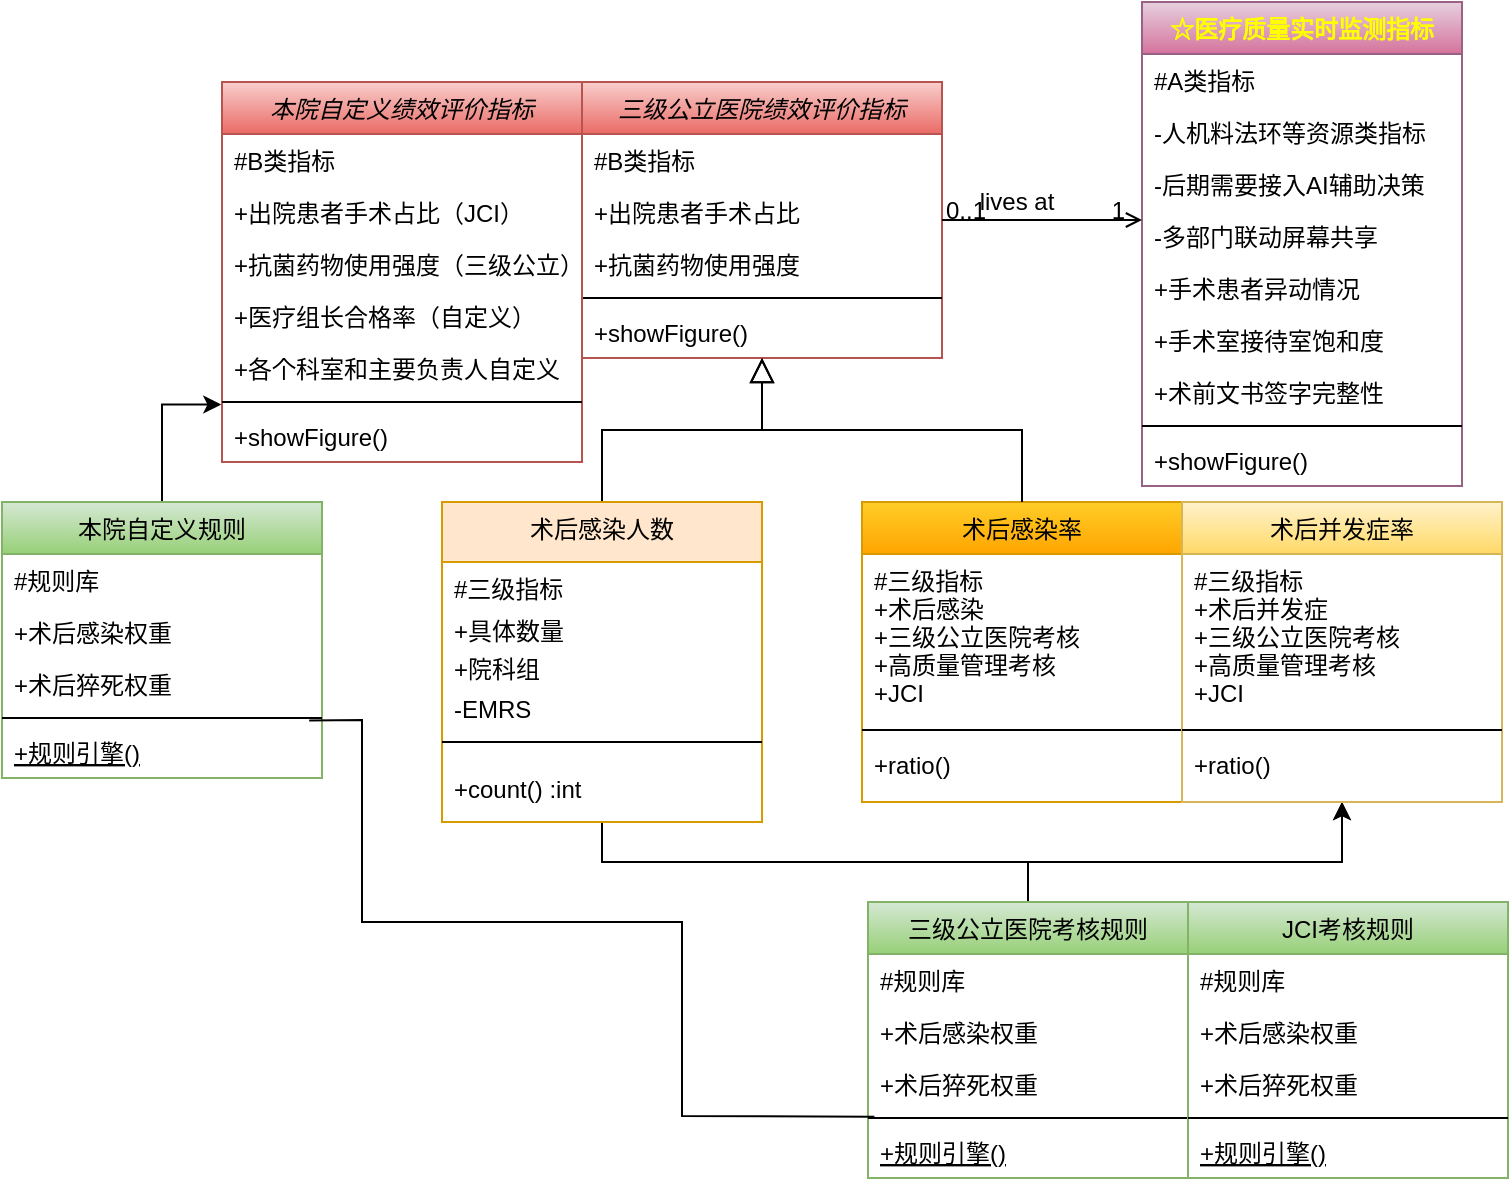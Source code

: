 <mxfile version="16.1.0" type="github">
  <diagram id="C5RBs43oDa-KdzZeNtuy" name="Page-1">
    <mxGraphModel dx="2249" dy="787" grid="1" gridSize="10" guides="1" tooltips="1" connect="1" arrows="1" fold="1" page="1" pageScale="1" pageWidth="827" pageHeight="1169" math="0" shadow="0">
      <root>
        <mxCell id="WIyWlLk6GJQsqaUBKTNV-0" />
        <mxCell id="WIyWlLk6GJQsqaUBKTNV-1" parent="WIyWlLk6GJQsqaUBKTNV-0" />
        <mxCell id="zkfFHV4jXpPFQw0GAbJ--0" value="三级公立医院绩效评价指标" style="swimlane;fontStyle=2;align=center;verticalAlign=top;childLayout=stackLayout;horizontal=1;startSize=26;horizontalStack=0;resizeParent=1;resizeLast=0;collapsible=1;marginBottom=0;rounded=0;shadow=0;strokeWidth=1;fillColor=#f8cecc;gradientColor=#ea6b66;strokeColor=#b85450;" parent="WIyWlLk6GJQsqaUBKTNV-1" vertex="1">
          <mxGeometry x="190" y="150" width="180" height="138" as="geometry">
            <mxRectangle x="230" y="140" width="160" height="26" as="alternateBounds" />
          </mxGeometry>
        </mxCell>
        <mxCell id="zkfFHV4jXpPFQw0GAbJ--1" value="#B类指标" style="text;align=left;verticalAlign=top;spacingLeft=4;spacingRight=4;overflow=hidden;rotatable=0;points=[[0,0.5],[1,0.5]];portConstraint=eastwest;" parent="zkfFHV4jXpPFQw0GAbJ--0" vertex="1">
          <mxGeometry y="26" width="180" height="26" as="geometry" />
        </mxCell>
        <mxCell id="zkfFHV4jXpPFQw0GAbJ--2" value="+出院患者手术占比" style="text;align=left;verticalAlign=top;spacingLeft=4;spacingRight=4;overflow=hidden;rotatable=0;points=[[0,0.5],[1,0.5]];portConstraint=eastwest;rounded=0;shadow=0;html=0;" parent="zkfFHV4jXpPFQw0GAbJ--0" vertex="1">
          <mxGeometry y="52" width="180" height="26" as="geometry" />
        </mxCell>
        <mxCell id="zkfFHV4jXpPFQw0GAbJ--3" value="+抗菌药物使用强度" style="text;align=left;verticalAlign=top;spacingLeft=4;spacingRight=4;overflow=hidden;rotatable=0;points=[[0,0.5],[1,0.5]];portConstraint=eastwest;rounded=0;shadow=0;html=0;" parent="zkfFHV4jXpPFQw0GAbJ--0" vertex="1">
          <mxGeometry y="78" width="180" height="26" as="geometry" />
        </mxCell>
        <mxCell id="zkfFHV4jXpPFQw0GAbJ--4" value="" style="line;html=1;strokeWidth=1;align=left;verticalAlign=middle;spacingTop=-1;spacingLeft=3;spacingRight=3;rotatable=0;labelPosition=right;points=[];portConstraint=eastwest;" parent="zkfFHV4jXpPFQw0GAbJ--0" vertex="1">
          <mxGeometry y="104" width="180" height="8" as="geometry" />
        </mxCell>
        <mxCell id="zkfFHV4jXpPFQw0GAbJ--5" value="+showFigure()" style="text;align=left;verticalAlign=top;spacingLeft=4;spacingRight=4;overflow=hidden;rotatable=0;points=[[0,0.5],[1,0.5]];portConstraint=eastwest;" parent="zkfFHV4jXpPFQw0GAbJ--0" vertex="1">
          <mxGeometry y="112" width="180" height="26" as="geometry" />
        </mxCell>
        <mxCell id="zkfFHV4jXpPFQw0GAbJ--12" value="" style="endArrow=block;endSize=10;endFill=0;shadow=0;strokeWidth=1;rounded=0;edgeStyle=elbowEdgeStyle;elbow=vertical;" parent="WIyWlLk6GJQsqaUBKTNV-1" target="zkfFHV4jXpPFQw0GAbJ--0" edge="1">
          <mxGeometry width="160" relative="1" as="geometry">
            <mxPoint x="200" y="360" as="sourcePoint" />
            <mxPoint x="200" y="203" as="targetPoint" />
          </mxGeometry>
        </mxCell>
        <mxCell id="zkfFHV4jXpPFQw0GAbJ--13" value="术后感染率" style="swimlane;fontStyle=0;align=center;verticalAlign=top;childLayout=stackLayout;horizontal=1;startSize=26;horizontalStack=0;resizeParent=1;resizeLast=0;collapsible=1;marginBottom=0;rounded=0;shadow=0;strokeWidth=1;fillColor=#ffcd28;gradientColor=#ffa500;strokeColor=#d79b00;" parent="WIyWlLk6GJQsqaUBKTNV-1" vertex="1">
          <mxGeometry x="330" y="360" width="160" height="150" as="geometry">
            <mxRectangle x="340" y="380" width="170" height="26" as="alternateBounds" />
          </mxGeometry>
        </mxCell>
        <mxCell id="zkfFHV4jXpPFQw0GAbJ--14" value="#三级指标&#xa;+术后感染&#xa;+三级公立医院考核&#xa;+高质量管理考核&#xa;+JCI" style="text;align=left;verticalAlign=top;spacingLeft=4;spacingRight=4;overflow=hidden;rotatable=0;points=[[0,0.5],[1,0.5]];portConstraint=eastwest;" parent="zkfFHV4jXpPFQw0GAbJ--13" vertex="1">
          <mxGeometry y="26" width="160" height="84" as="geometry" />
        </mxCell>
        <mxCell id="zkfFHV4jXpPFQw0GAbJ--15" value="" style="line;html=1;strokeWidth=1;align=left;verticalAlign=middle;spacingTop=-1;spacingLeft=3;spacingRight=3;rotatable=0;labelPosition=right;points=[];portConstraint=eastwest;" parent="zkfFHV4jXpPFQw0GAbJ--13" vertex="1">
          <mxGeometry y="110" width="160" height="8" as="geometry" />
        </mxCell>
        <mxCell id="Q0HFdrjQgFHmefI57iUz-9" value="+ratio()" style="text;align=left;verticalAlign=top;spacingLeft=4;spacingRight=4;overflow=hidden;rotatable=0;points=[[0,0.5],[1,0.5]];portConstraint=eastwest;" parent="zkfFHV4jXpPFQw0GAbJ--13" vertex="1">
          <mxGeometry y="118" width="160" height="26" as="geometry" />
        </mxCell>
        <mxCell id="zkfFHV4jXpPFQw0GAbJ--16" value="" style="endArrow=block;endSize=10;endFill=0;shadow=0;strokeWidth=1;rounded=0;edgeStyle=elbowEdgeStyle;elbow=vertical;" parent="WIyWlLk6GJQsqaUBKTNV-1" source="zkfFHV4jXpPFQw0GAbJ--13" target="zkfFHV4jXpPFQw0GAbJ--0" edge="1">
          <mxGeometry width="160" relative="1" as="geometry">
            <mxPoint x="210" y="373" as="sourcePoint" />
            <mxPoint x="310" y="271" as="targetPoint" />
          </mxGeometry>
        </mxCell>
        <mxCell id="zkfFHV4jXpPFQw0GAbJ--17" value="☆医疗质量实时监测指标" style="swimlane;fontStyle=1;align=center;verticalAlign=top;childLayout=stackLayout;horizontal=1;startSize=26;horizontalStack=0;resizeParent=1;resizeLast=0;collapsible=1;marginBottom=0;rounded=0;shadow=0;strokeWidth=1;fillColor=#e6d0de;gradientColor=#d5739d;strokeColor=#996185;fontColor=#FFFF00;" parent="WIyWlLk6GJQsqaUBKTNV-1" vertex="1">
          <mxGeometry x="470" y="110" width="160" height="242" as="geometry">
            <mxRectangle x="550" y="140" width="160" height="26" as="alternateBounds" />
          </mxGeometry>
        </mxCell>
        <mxCell id="zkfFHV4jXpPFQw0GAbJ--18" value="#A类指标" style="text;align=left;verticalAlign=top;spacingLeft=4;spacingRight=4;overflow=hidden;rotatable=0;points=[[0,0.5],[1,0.5]];portConstraint=eastwest;" parent="zkfFHV4jXpPFQw0GAbJ--17" vertex="1">
          <mxGeometry y="26" width="160" height="26" as="geometry" />
        </mxCell>
        <mxCell id="zkfFHV4jXpPFQw0GAbJ--19" value="-人机料法环等资源类指标" style="text;align=left;verticalAlign=top;spacingLeft=4;spacingRight=4;overflow=hidden;rotatable=0;points=[[0,0.5],[1,0.5]];portConstraint=eastwest;rounded=0;shadow=0;html=0;" parent="zkfFHV4jXpPFQw0GAbJ--17" vertex="1">
          <mxGeometry y="52" width="160" height="26" as="geometry" />
        </mxCell>
        <mxCell id="jhvpCHOP8Iv8V6ZqfxRN-6" value="-后期需要接入AI辅助决策" style="text;align=left;verticalAlign=top;spacingLeft=4;spacingRight=4;overflow=hidden;rotatable=0;points=[[0,0.5],[1,0.5]];portConstraint=eastwest;rounded=0;shadow=0;html=0;" vertex="1" parent="zkfFHV4jXpPFQw0GAbJ--17">
          <mxGeometry y="78" width="160" height="26" as="geometry" />
        </mxCell>
        <mxCell id="jhvpCHOP8Iv8V6ZqfxRN-2" value="-多部门联动屏幕共享" style="text;align=left;verticalAlign=top;spacingLeft=4;spacingRight=4;overflow=hidden;rotatable=0;points=[[0,0.5],[1,0.5]];portConstraint=eastwest;rounded=0;shadow=0;html=0;" vertex="1" parent="zkfFHV4jXpPFQw0GAbJ--17">
          <mxGeometry y="104" width="160" height="26" as="geometry" />
        </mxCell>
        <mxCell id="jhvpCHOP8Iv8V6ZqfxRN-4" value="+手术患者异动情况" style="text;align=left;verticalAlign=top;spacingLeft=4;spacingRight=4;overflow=hidden;rotatable=0;points=[[0,0.5],[1,0.5]];portConstraint=eastwest;rounded=0;shadow=0;html=0;" vertex="1" parent="zkfFHV4jXpPFQw0GAbJ--17">
          <mxGeometry y="130" width="160" height="26" as="geometry" />
        </mxCell>
        <mxCell id="jhvpCHOP8Iv8V6ZqfxRN-5" value="+手术室接待室饱和度" style="text;align=left;verticalAlign=top;spacingLeft=4;spacingRight=4;overflow=hidden;rotatable=0;points=[[0,0.5],[1,0.5]];portConstraint=eastwest;rounded=0;shadow=0;html=0;" vertex="1" parent="zkfFHV4jXpPFQw0GAbJ--17">
          <mxGeometry y="156" width="160" height="26" as="geometry" />
        </mxCell>
        <mxCell id="jhvpCHOP8Iv8V6ZqfxRN-3" value="+术前文书签字完整性" style="text;align=left;verticalAlign=top;spacingLeft=4;spacingRight=4;overflow=hidden;rotatable=0;points=[[0,0.5],[1,0.5]];portConstraint=eastwest;rounded=0;shadow=0;html=0;" vertex="1" parent="zkfFHV4jXpPFQw0GAbJ--17">
          <mxGeometry y="182" width="160" height="26" as="geometry" />
        </mxCell>
        <mxCell id="zkfFHV4jXpPFQw0GAbJ--23" value="" style="line;html=1;strokeWidth=1;align=left;verticalAlign=middle;spacingTop=-1;spacingLeft=3;spacingRight=3;rotatable=0;labelPosition=right;points=[];portConstraint=eastwest;" parent="zkfFHV4jXpPFQw0GAbJ--17" vertex="1">
          <mxGeometry y="208" width="160" height="8" as="geometry" />
        </mxCell>
        <mxCell id="zkfFHV4jXpPFQw0GAbJ--25" value="+showFigure()" style="text;align=left;verticalAlign=top;spacingLeft=4;spacingRight=4;overflow=hidden;rotatable=0;points=[[0,0.5],[1,0.5]];portConstraint=eastwest;" parent="zkfFHV4jXpPFQw0GAbJ--17" vertex="1">
          <mxGeometry y="216" width="160" height="26" as="geometry" />
        </mxCell>
        <mxCell id="zkfFHV4jXpPFQw0GAbJ--26" value="" style="endArrow=open;shadow=0;strokeWidth=1;rounded=0;endFill=1;edgeStyle=elbowEdgeStyle;elbow=vertical;" parent="WIyWlLk6GJQsqaUBKTNV-1" source="zkfFHV4jXpPFQw0GAbJ--0" target="zkfFHV4jXpPFQw0GAbJ--17" edge="1">
          <mxGeometry x="0.5" y="41" relative="1" as="geometry">
            <mxPoint x="380" y="192" as="sourcePoint" />
            <mxPoint x="540" y="192" as="targetPoint" />
            <mxPoint x="-40" y="32" as="offset" />
          </mxGeometry>
        </mxCell>
        <mxCell id="zkfFHV4jXpPFQw0GAbJ--27" value="0..1" style="resizable=0;align=left;verticalAlign=bottom;labelBackgroundColor=none;fontSize=12;" parent="zkfFHV4jXpPFQw0GAbJ--26" connectable="0" vertex="1">
          <mxGeometry x="-1" relative="1" as="geometry">
            <mxPoint y="4" as="offset" />
          </mxGeometry>
        </mxCell>
        <mxCell id="zkfFHV4jXpPFQw0GAbJ--28" value="1" style="resizable=0;align=right;verticalAlign=bottom;labelBackgroundColor=none;fontSize=12;" parent="zkfFHV4jXpPFQw0GAbJ--26" connectable="0" vertex="1">
          <mxGeometry x="1" relative="1" as="geometry">
            <mxPoint x="-7" y="4" as="offset" />
          </mxGeometry>
        </mxCell>
        <mxCell id="zkfFHV4jXpPFQw0GAbJ--29" value="lives at" style="text;html=1;resizable=0;points=[];;align=center;verticalAlign=middle;labelBackgroundColor=none;rounded=0;shadow=0;strokeWidth=1;fontSize=12;" parent="zkfFHV4jXpPFQw0GAbJ--26" vertex="1" connectable="0">
          <mxGeometry x="0.5" y="49" relative="1" as="geometry">
            <mxPoint x="-38" y="40" as="offset" />
          </mxGeometry>
        </mxCell>
        <mxCell id="Q0HFdrjQgFHmefI57iUz-31" value="" style="edgeStyle=orthogonalEdgeStyle;rounded=0;orthogonalLoop=1;jettySize=auto;html=1;exitX=0.5;exitY=1;exitDx=0;exitDy=0;entryX=0.5;entryY=1;entryDx=0;entryDy=0;" parent="WIyWlLk6GJQsqaUBKTNV-1" source="Q0HFdrjQgFHmefI57iUz-0" target="Q0HFdrjQgFHmefI57iUz-20" edge="1">
          <mxGeometry relative="1" as="geometry">
            <mxPoint x="550" y="510" as="targetPoint" />
            <Array as="points">
              <mxPoint x="200" y="540" />
              <mxPoint x="570" y="540" />
            </Array>
          </mxGeometry>
        </mxCell>
        <mxCell id="Q0HFdrjQgFHmefI57iUz-0" value="术后感染人数" style="swimlane;fontStyle=0;align=center;verticalAlign=top;childLayout=stackLayout;horizontal=1;startSize=30;horizontalStack=0;resizeParent=1;resizeLast=0;collapsible=1;marginBottom=0;rounded=0;shadow=0;strokeWidth=1;fillColor=#ffe6cc;strokeColor=#d79b00;swimlaneFillColor=none;" parent="WIyWlLk6GJQsqaUBKTNV-1" vertex="1">
          <mxGeometry x="120" y="360" width="160" height="160" as="geometry">
            <mxRectangle x="340" y="380" width="170" height="26" as="alternateBounds" />
          </mxGeometry>
        </mxCell>
        <mxCell id="Q0HFdrjQgFHmefI57iUz-1" value="#三级指标" style="text;align=left;verticalAlign=top;spacingLeft=4;spacingRight=4;overflow=hidden;rotatable=0;points=[[0,0.5],[1,0.5]];portConstraint=eastwest;" parent="Q0HFdrjQgFHmefI57iUz-0" vertex="1">
          <mxGeometry y="30" width="160" height="21" as="geometry" />
        </mxCell>
        <mxCell id="Q0HFdrjQgFHmefI57iUz-16" value="+具体数量" style="text;align=left;verticalAlign=top;spacingLeft=4;spacingRight=4;overflow=hidden;rotatable=0;points=[[0,0.5],[1,0.5]];portConstraint=eastwest;" parent="Q0HFdrjQgFHmefI57iUz-0" vertex="1">
          <mxGeometry y="51" width="160" height="19" as="geometry" />
        </mxCell>
        <mxCell id="Q0HFdrjQgFHmefI57iUz-17" value="+院科组" style="text;align=left;verticalAlign=top;spacingLeft=4;spacingRight=4;overflow=hidden;rotatable=0;points=[[0,0.5],[1,0.5]];portConstraint=eastwest;" parent="Q0HFdrjQgFHmefI57iUz-0" vertex="1">
          <mxGeometry y="70" width="160" height="20" as="geometry" />
        </mxCell>
        <mxCell id="jhvpCHOP8Iv8V6ZqfxRN-0" value="-EMRS" style="text;align=left;verticalAlign=top;spacingLeft=4;spacingRight=4;overflow=hidden;rotatable=0;points=[[0,0.5],[1,0.5]];portConstraint=eastwest;" vertex="1" parent="Q0HFdrjQgFHmefI57iUz-0">
          <mxGeometry y="90" width="160" height="20" as="geometry" />
        </mxCell>
        <mxCell id="Q0HFdrjQgFHmefI57iUz-2" value="" style="line;html=1;strokeWidth=1;align=left;verticalAlign=middle;spacingTop=-1;spacingLeft=3;spacingRight=3;rotatable=0;labelPosition=right;points=[];portConstraint=eastwest;" parent="Q0HFdrjQgFHmefI57iUz-0" vertex="1">
          <mxGeometry y="110" width="160" height="20" as="geometry" />
        </mxCell>
        <mxCell id="Q0HFdrjQgFHmefI57iUz-8" value="+count() :int" style="text;align=left;verticalAlign=top;spacingLeft=4;spacingRight=4;overflow=hidden;rotatable=0;points=[[0,0.5],[1,0.5]];portConstraint=eastwest;" parent="Q0HFdrjQgFHmefI57iUz-0" vertex="1">
          <mxGeometry y="130" width="160" height="30" as="geometry" />
        </mxCell>
        <mxCell id="Q0HFdrjQgFHmefI57iUz-24" value="" style="edgeStyle=orthogonalEdgeStyle;rounded=0;orthogonalLoop=1;jettySize=auto;html=1;entryX=0.5;entryY=1;entryDx=0;entryDy=0;" parent="WIyWlLk6GJQsqaUBKTNV-1" source="Q0HFdrjQgFHmefI57iUz-10" target="Q0HFdrjQgFHmefI57iUz-20" edge="1">
          <mxGeometry relative="1" as="geometry">
            <Array as="points">
              <mxPoint x="413" y="540" />
              <mxPoint x="570" y="540" />
            </Array>
          </mxGeometry>
        </mxCell>
        <mxCell id="Q0HFdrjQgFHmefI57iUz-10" value="三级公立医院考核规则" style="swimlane;fontStyle=0;align=center;verticalAlign=top;childLayout=stackLayout;horizontal=1;startSize=26;horizontalStack=0;resizeParent=1;resizeLast=0;collapsible=1;marginBottom=0;rounded=0;shadow=0;strokeWidth=1;fillColor=#d5e8d4;gradientColor=#97d077;strokeColor=#82b366;" parent="WIyWlLk6GJQsqaUBKTNV-1" vertex="1">
          <mxGeometry x="333" y="560" width="160" height="138" as="geometry">
            <mxRectangle x="130" y="380" width="160" height="26" as="alternateBounds" />
          </mxGeometry>
        </mxCell>
        <mxCell id="Q0HFdrjQgFHmefI57iUz-11" value="#规则库" style="text;align=left;verticalAlign=top;spacingLeft=4;spacingRight=4;overflow=hidden;rotatable=0;points=[[0,0.5],[1,0.5]];portConstraint=eastwest;" parent="Q0HFdrjQgFHmefI57iUz-10" vertex="1">
          <mxGeometry y="26" width="160" height="26" as="geometry" />
        </mxCell>
        <mxCell id="Q0HFdrjQgFHmefI57iUz-12" value="+术后感染权重" style="text;align=left;verticalAlign=top;spacingLeft=4;spacingRight=4;overflow=hidden;rotatable=0;points=[[0,0.5],[1,0.5]];portConstraint=eastwest;rounded=0;shadow=0;html=0;" parent="Q0HFdrjQgFHmefI57iUz-10" vertex="1">
          <mxGeometry y="52" width="160" height="26" as="geometry" />
        </mxCell>
        <mxCell id="Q0HFdrjQgFHmefI57iUz-18" value="+术后猝死权重" style="text;align=left;verticalAlign=top;spacingLeft=4;spacingRight=4;overflow=hidden;rotatable=0;points=[[0,0.5],[1,0.5]];portConstraint=eastwest;rounded=0;shadow=0;html=0;" parent="Q0HFdrjQgFHmefI57iUz-10" vertex="1">
          <mxGeometry y="78" width="160" height="26" as="geometry" />
        </mxCell>
        <mxCell id="Q0HFdrjQgFHmefI57iUz-13" value="" style="line;html=1;strokeWidth=1;align=left;verticalAlign=middle;spacingTop=-1;spacingLeft=3;spacingRight=3;rotatable=0;labelPosition=right;points=[];portConstraint=eastwest;" parent="Q0HFdrjQgFHmefI57iUz-10" vertex="1">
          <mxGeometry y="104" width="160" height="8" as="geometry" />
        </mxCell>
        <mxCell id="Q0HFdrjQgFHmefI57iUz-14" value="+规则引擎()" style="text;align=left;verticalAlign=top;spacingLeft=4;spacingRight=4;overflow=hidden;rotatable=0;points=[[0,0.5],[1,0.5]];portConstraint=eastwest;fontStyle=4" parent="Q0HFdrjQgFHmefI57iUz-10" vertex="1">
          <mxGeometry y="112" width="160" height="26" as="geometry" />
        </mxCell>
        <mxCell id="Q0HFdrjQgFHmefI57iUz-20" value="术后并发症率" style="swimlane;fontStyle=0;align=center;verticalAlign=top;childLayout=stackLayout;horizontal=1;startSize=26;horizontalStack=0;resizeParent=1;resizeLast=0;collapsible=1;marginBottom=0;rounded=0;shadow=0;strokeWidth=1;fillColor=#fff2cc;gradientColor=#ffd966;strokeColor=#d6b656;" parent="WIyWlLk6GJQsqaUBKTNV-1" vertex="1">
          <mxGeometry x="490" y="360" width="160" height="150" as="geometry">
            <mxRectangle x="340" y="380" width="170" height="26" as="alternateBounds" />
          </mxGeometry>
        </mxCell>
        <mxCell id="Q0HFdrjQgFHmefI57iUz-21" value="#三级指标&#xa;+术后并发症&#xa;+三级公立医院考核&#xa;+高质量管理考核&#xa;+JCI" style="text;align=left;verticalAlign=top;spacingLeft=4;spacingRight=4;overflow=hidden;rotatable=0;points=[[0,0.5],[1,0.5]];portConstraint=eastwest;" parent="Q0HFdrjQgFHmefI57iUz-20" vertex="1">
          <mxGeometry y="26" width="160" height="84" as="geometry" />
        </mxCell>
        <mxCell id="Q0HFdrjQgFHmefI57iUz-22" value="" style="line;html=1;strokeWidth=1;align=left;verticalAlign=middle;spacingTop=-1;spacingLeft=3;spacingRight=3;rotatable=0;labelPosition=right;points=[];portConstraint=eastwest;" parent="Q0HFdrjQgFHmefI57iUz-20" vertex="1">
          <mxGeometry y="110" width="160" height="8" as="geometry" />
        </mxCell>
        <mxCell id="Q0HFdrjQgFHmefI57iUz-23" value="+ratio()" style="text;align=left;verticalAlign=top;spacingLeft=4;spacingRight=4;overflow=hidden;rotatable=0;points=[[0,0.5],[1,0.5]];portConstraint=eastwest;" parent="Q0HFdrjQgFHmefI57iUz-20" vertex="1">
          <mxGeometry y="118" width="160" height="26" as="geometry" />
        </mxCell>
        <mxCell id="Q0HFdrjQgFHmefI57iUz-32" value="JCI考核规则" style="swimlane;fontStyle=0;align=center;verticalAlign=top;childLayout=stackLayout;horizontal=1;startSize=26;horizontalStack=0;resizeParent=1;resizeLast=0;collapsible=1;marginBottom=0;rounded=0;shadow=0;strokeWidth=1;fillColor=#d5e8d4;gradientColor=#97d077;strokeColor=#82b366;" parent="WIyWlLk6GJQsqaUBKTNV-1" vertex="1">
          <mxGeometry x="493" y="560" width="160" height="138" as="geometry">
            <mxRectangle x="130" y="380" width="160" height="26" as="alternateBounds" />
          </mxGeometry>
        </mxCell>
        <mxCell id="Q0HFdrjQgFHmefI57iUz-33" value="#规则库" style="text;align=left;verticalAlign=top;spacingLeft=4;spacingRight=4;overflow=hidden;rotatable=0;points=[[0,0.5],[1,0.5]];portConstraint=eastwest;" parent="Q0HFdrjQgFHmefI57iUz-32" vertex="1">
          <mxGeometry y="26" width="160" height="26" as="geometry" />
        </mxCell>
        <mxCell id="Q0HFdrjQgFHmefI57iUz-34" value="+术后感染权重" style="text;align=left;verticalAlign=top;spacingLeft=4;spacingRight=4;overflow=hidden;rotatable=0;points=[[0,0.5],[1,0.5]];portConstraint=eastwest;rounded=0;shadow=0;html=0;" parent="Q0HFdrjQgFHmefI57iUz-32" vertex="1">
          <mxGeometry y="52" width="160" height="26" as="geometry" />
        </mxCell>
        <mxCell id="Q0HFdrjQgFHmefI57iUz-35" value="+术后猝死权重" style="text;align=left;verticalAlign=top;spacingLeft=4;spacingRight=4;overflow=hidden;rotatable=0;points=[[0,0.5],[1,0.5]];portConstraint=eastwest;rounded=0;shadow=0;html=0;" parent="Q0HFdrjQgFHmefI57iUz-32" vertex="1">
          <mxGeometry y="78" width="160" height="26" as="geometry" />
        </mxCell>
        <mxCell id="Q0HFdrjQgFHmefI57iUz-36" value="" style="line;html=1;strokeWidth=1;align=left;verticalAlign=middle;spacingTop=-1;spacingLeft=3;spacingRight=3;rotatable=0;labelPosition=right;points=[];portConstraint=eastwest;" parent="Q0HFdrjQgFHmefI57iUz-32" vertex="1">
          <mxGeometry y="104" width="160" height="8" as="geometry" />
        </mxCell>
        <mxCell id="Q0HFdrjQgFHmefI57iUz-37" value="+规则引擎()" style="text;align=left;verticalAlign=top;spacingLeft=4;spacingRight=4;overflow=hidden;rotatable=0;points=[[0,0.5],[1,0.5]];portConstraint=eastwest;fontStyle=4" parent="Q0HFdrjQgFHmefI57iUz-32" vertex="1">
          <mxGeometry y="112" width="160" height="26" as="geometry" />
        </mxCell>
        <mxCell id="Q0HFdrjQgFHmefI57iUz-56" value="" style="edgeStyle=orthogonalEdgeStyle;rounded=0;orthogonalLoop=1;jettySize=auto;html=1;entryX=-0.002;entryY=0.661;entryDx=0;entryDy=0;entryPerimeter=0;" parent="WIyWlLk6GJQsqaUBKTNV-1" source="Q0HFdrjQgFHmefI57iUz-38" target="Q0HFdrjQgFHmefI57iUz-48" edge="1">
          <mxGeometry relative="1" as="geometry">
            <mxPoint x="-20" y="280" as="targetPoint" />
          </mxGeometry>
        </mxCell>
        <mxCell id="Q0HFdrjQgFHmefI57iUz-38" value="本院自定义规则" style="swimlane;fontStyle=0;align=center;verticalAlign=top;childLayout=stackLayout;horizontal=1;startSize=26;horizontalStack=0;resizeParent=1;resizeLast=0;collapsible=1;marginBottom=0;rounded=0;shadow=0;strokeWidth=1;fillColor=#d5e8d4;gradientColor=#97d077;strokeColor=#82b366;" parent="WIyWlLk6GJQsqaUBKTNV-1" vertex="1">
          <mxGeometry x="-100" y="360" width="160" height="138" as="geometry">
            <mxRectangle x="130" y="380" width="160" height="26" as="alternateBounds" />
          </mxGeometry>
        </mxCell>
        <mxCell id="Q0HFdrjQgFHmefI57iUz-39" value="#规则库" style="text;align=left;verticalAlign=top;spacingLeft=4;spacingRight=4;overflow=hidden;rotatable=0;points=[[0,0.5],[1,0.5]];portConstraint=eastwest;" parent="Q0HFdrjQgFHmefI57iUz-38" vertex="1">
          <mxGeometry y="26" width="160" height="26" as="geometry" />
        </mxCell>
        <mxCell id="Q0HFdrjQgFHmefI57iUz-40" value="+术后感染权重" style="text;align=left;verticalAlign=top;spacingLeft=4;spacingRight=4;overflow=hidden;rotatable=0;points=[[0,0.5],[1,0.5]];portConstraint=eastwest;rounded=0;shadow=0;html=0;labelBackgroundColor=default;" parent="Q0HFdrjQgFHmefI57iUz-38" vertex="1">
          <mxGeometry y="52" width="160" height="26" as="geometry" />
        </mxCell>
        <mxCell id="Q0HFdrjQgFHmefI57iUz-41" value="+术后猝死权重" style="text;align=left;verticalAlign=top;spacingLeft=4;spacingRight=4;overflow=hidden;rotatable=0;points=[[0,0.5],[1,0.5]];portConstraint=eastwest;rounded=0;shadow=0;html=0;" parent="Q0HFdrjQgFHmefI57iUz-38" vertex="1">
          <mxGeometry y="78" width="160" height="26" as="geometry" />
        </mxCell>
        <mxCell id="Q0HFdrjQgFHmefI57iUz-42" value="" style="line;html=1;strokeWidth=1;align=left;verticalAlign=middle;spacingTop=-1;spacingLeft=3;spacingRight=3;rotatable=0;labelPosition=right;points=[];portConstraint=eastwest;" parent="Q0HFdrjQgFHmefI57iUz-38" vertex="1">
          <mxGeometry y="104" width="160" height="8" as="geometry" />
        </mxCell>
        <mxCell id="Q0HFdrjQgFHmefI57iUz-43" value="+规则引擎()" style="text;align=left;verticalAlign=top;spacingLeft=4;spacingRight=4;overflow=hidden;rotatable=0;points=[[0,0.5],[1,0.5]];portConstraint=eastwest;fontStyle=4" parent="Q0HFdrjQgFHmefI57iUz-38" vertex="1">
          <mxGeometry y="112" width="160" height="26" as="geometry" />
        </mxCell>
        <mxCell id="Q0HFdrjQgFHmefI57iUz-44" value="本院自定义绩效评价指标" style="swimlane;fontStyle=2;align=center;verticalAlign=top;childLayout=stackLayout;horizontal=1;startSize=26;horizontalStack=0;resizeParent=1;resizeLast=0;collapsible=1;marginBottom=0;rounded=0;shadow=0;strokeWidth=1;fillColor=#f8cecc;gradientColor=#ea6b66;strokeColor=#b85450;" parent="WIyWlLk6GJQsqaUBKTNV-1" vertex="1">
          <mxGeometry x="10" y="150" width="180" height="190" as="geometry">
            <mxRectangle x="230" y="140" width="160" height="26" as="alternateBounds" />
          </mxGeometry>
        </mxCell>
        <mxCell id="Q0HFdrjQgFHmefI57iUz-45" value="#B类指标" style="text;align=left;verticalAlign=top;spacingLeft=4;spacingRight=4;overflow=hidden;rotatable=0;points=[[0,0.5],[1,0.5]];portConstraint=eastwest;" parent="Q0HFdrjQgFHmefI57iUz-44" vertex="1">
          <mxGeometry y="26" width="180" height="26" as="geometry" />
        </mxCell>
        <mxCell id="Q0HFdrjQgFHmefI57iUz-46" value="+出院患者手术占比（JCI）" style="text;align=left;verticalAlign=top;spacingLeft=4;spacingRight=4;overflow=hidden;rotatable=0;points=[[0,0.5],[1,0.5]];portConstraint=eastwest;rounded=0;shadow=0;html=0;" parent="Q0HFdrjQgFHmefI57iUz-44" vertex="1">
          <mxGeometry y="52" width="180" height="26" as="geometry" />
        </mxCell>
        <mxCell id="Q0HFdrjQgFHmefI57iUz-47" value="+抗菌药物使用强度（三级公立）" style="text;align=left;verticalAlign=top;spacingLeft=4;spacingRight=4;overflow=hidden;rotatable=0;points=[[0,0.5],[1,0.5]];portConstraint=eastwest;rounded=0;shadow=0;html=0;" parent="Q0HFdrjQgFHmefI57iUz-44" vertex="1">
          <mxGeometry y="78" width="180" height="26" as="geometry" />
        </mxCell>
        <mxCell id="Q0HFdrjQgFHmefI57iUz-65" value="+医疗组长合格率（自定义）" style="text;align=left;verticalAlign=top;spacingLeft=4;spacingRight=4;overflow=hidden;rotatable=0;points=[[0,0.5],[1,0.5]];portConstraint=eastwest;rounded=0;shadow=0;html=0;" parent="Q0HFdrjQgFHmefI57iUz-44" vertex="1">
          <mxGeometry y="104" width="180" height="26" as="geometry" />
        </mxCell>
        <mxCell id="jhvpCHOP8Iv8V6ZqfxRN-1" value="+各个科室和主要负责人自定义" style="text;align=left;verticalAlign=top;spacingLeft=4;spacingRight=4;overflow=hidden;rotatable=0;points=[[0,0.5],[1,0.5]];portConstraint=eastwest;rounded=0;shadow=0;html=0;" vertex="1" parent="Q0HFdrjQgFHmefI57iUz-44">
          <mxGeometry y="130" width="180" height="26" as="geometry" />
        </mxCell>
        <mxCell id="Q0HFdrjQgFHmefI57iUz-48" value="" style="line;html=1;strokeWidth=1;align=left;verticalAlign=middle;spacingTop=-1;spacingLeft=3;spacingRight=3;rotatable=0;labelPosition=right;points=[];portConstraint=eastwest;" parent="Q0HFdrjQgFHmefI57iUz-44" vertex="1">
          <mxGeometry y="156" width="180" height="8" as="geometry" />
        </mxCell>
        <mxCell id="Q0HFdrjQgFHmefI57iUz-49" value="+showFigure()" style="text;align=left;verticalAlign=top;spacingLeft=4;spacingRight=4;overflow=hidden;rotatable=0;points=[[0,0.5],[1,0.5]];portConstraint=eastwest;" parent="Q0HFdrjQgFHmefI57iUz-44" vertex="1">
          <mxGeometry y="164" width="180" height="26" as="geometry" />
        </mxCell>
        <mxCell id="Q0HFdrjQgFHmefI57iUz-64" value="" style="endArrow=none;html=1;rounded=0;exitX=0.96;exitY=0.661;exitDx=0;exitDy=0;exitPerimeter=0;entryX=0.02;entryY=0.423;entryDx=0;entryDy=0;entryPerimeter=0;" parent="WIyWlLk6GJQsqaUBKTNV-1" source="Q0HFdrjQgFHmefI57iUz-42" target="Q0HFdrjQgFHmefI57iUz-13" edge="1">
          <mxGeometry width="50" height="50" relative="1" as="geometry">
            <mxPoint x="280" y="550" as="sourcePoint" />
            <mxPoint x="120" y="650" as="targetPoint" />
            <Array as="points">
              <mxPoint x="80" y="469" />
              <mxPoint x="80" y="570" />
              <mxPoint x="240" y="570" />
              <mxPoint x="240" y="667" />
            </Array>
          </mxGeometry>
        </mxCell>
      </root>
    </mxGraphModel>
  </diagram>
</mxfile>
